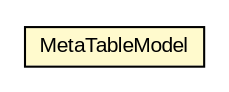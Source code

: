 #!/usr/local/bin/dot
#
# Class diagram 
# Generated by UMLGraph version R5_6-24-gf6e263 (http://www.umlgraph.org/)
#

digraph G {
	edge [fontname="arial",fontsize=10,labelfontname="arial",labelfontsize=10];
	node [fontname="arial",fontsize=10,shape=plaintext];
	nodesep=0.25;
	ranksep=0.5;
	// net.trajano.apt.jpa.internal.MetaTableModel
	c35 [label=<<table title="net.trajano.apt.jpa.internal.MetaTableModel" border="0" cellborder="1" cellspacing="0" cellpadding="2" port="p" bgcolor="lemonChiffon" href="./MetaTableModel.html">
		<tr><td><table border="0" cellspacing="0" cellpadding="1">
<tr><td align="center" balign="center"> MetaTableModel </td></tr>
		</table></td></tr>
		</table>>, URL="./MetaTableModel.html", fontname="arial", fontcolor="black", fontsize=10.0];
}

